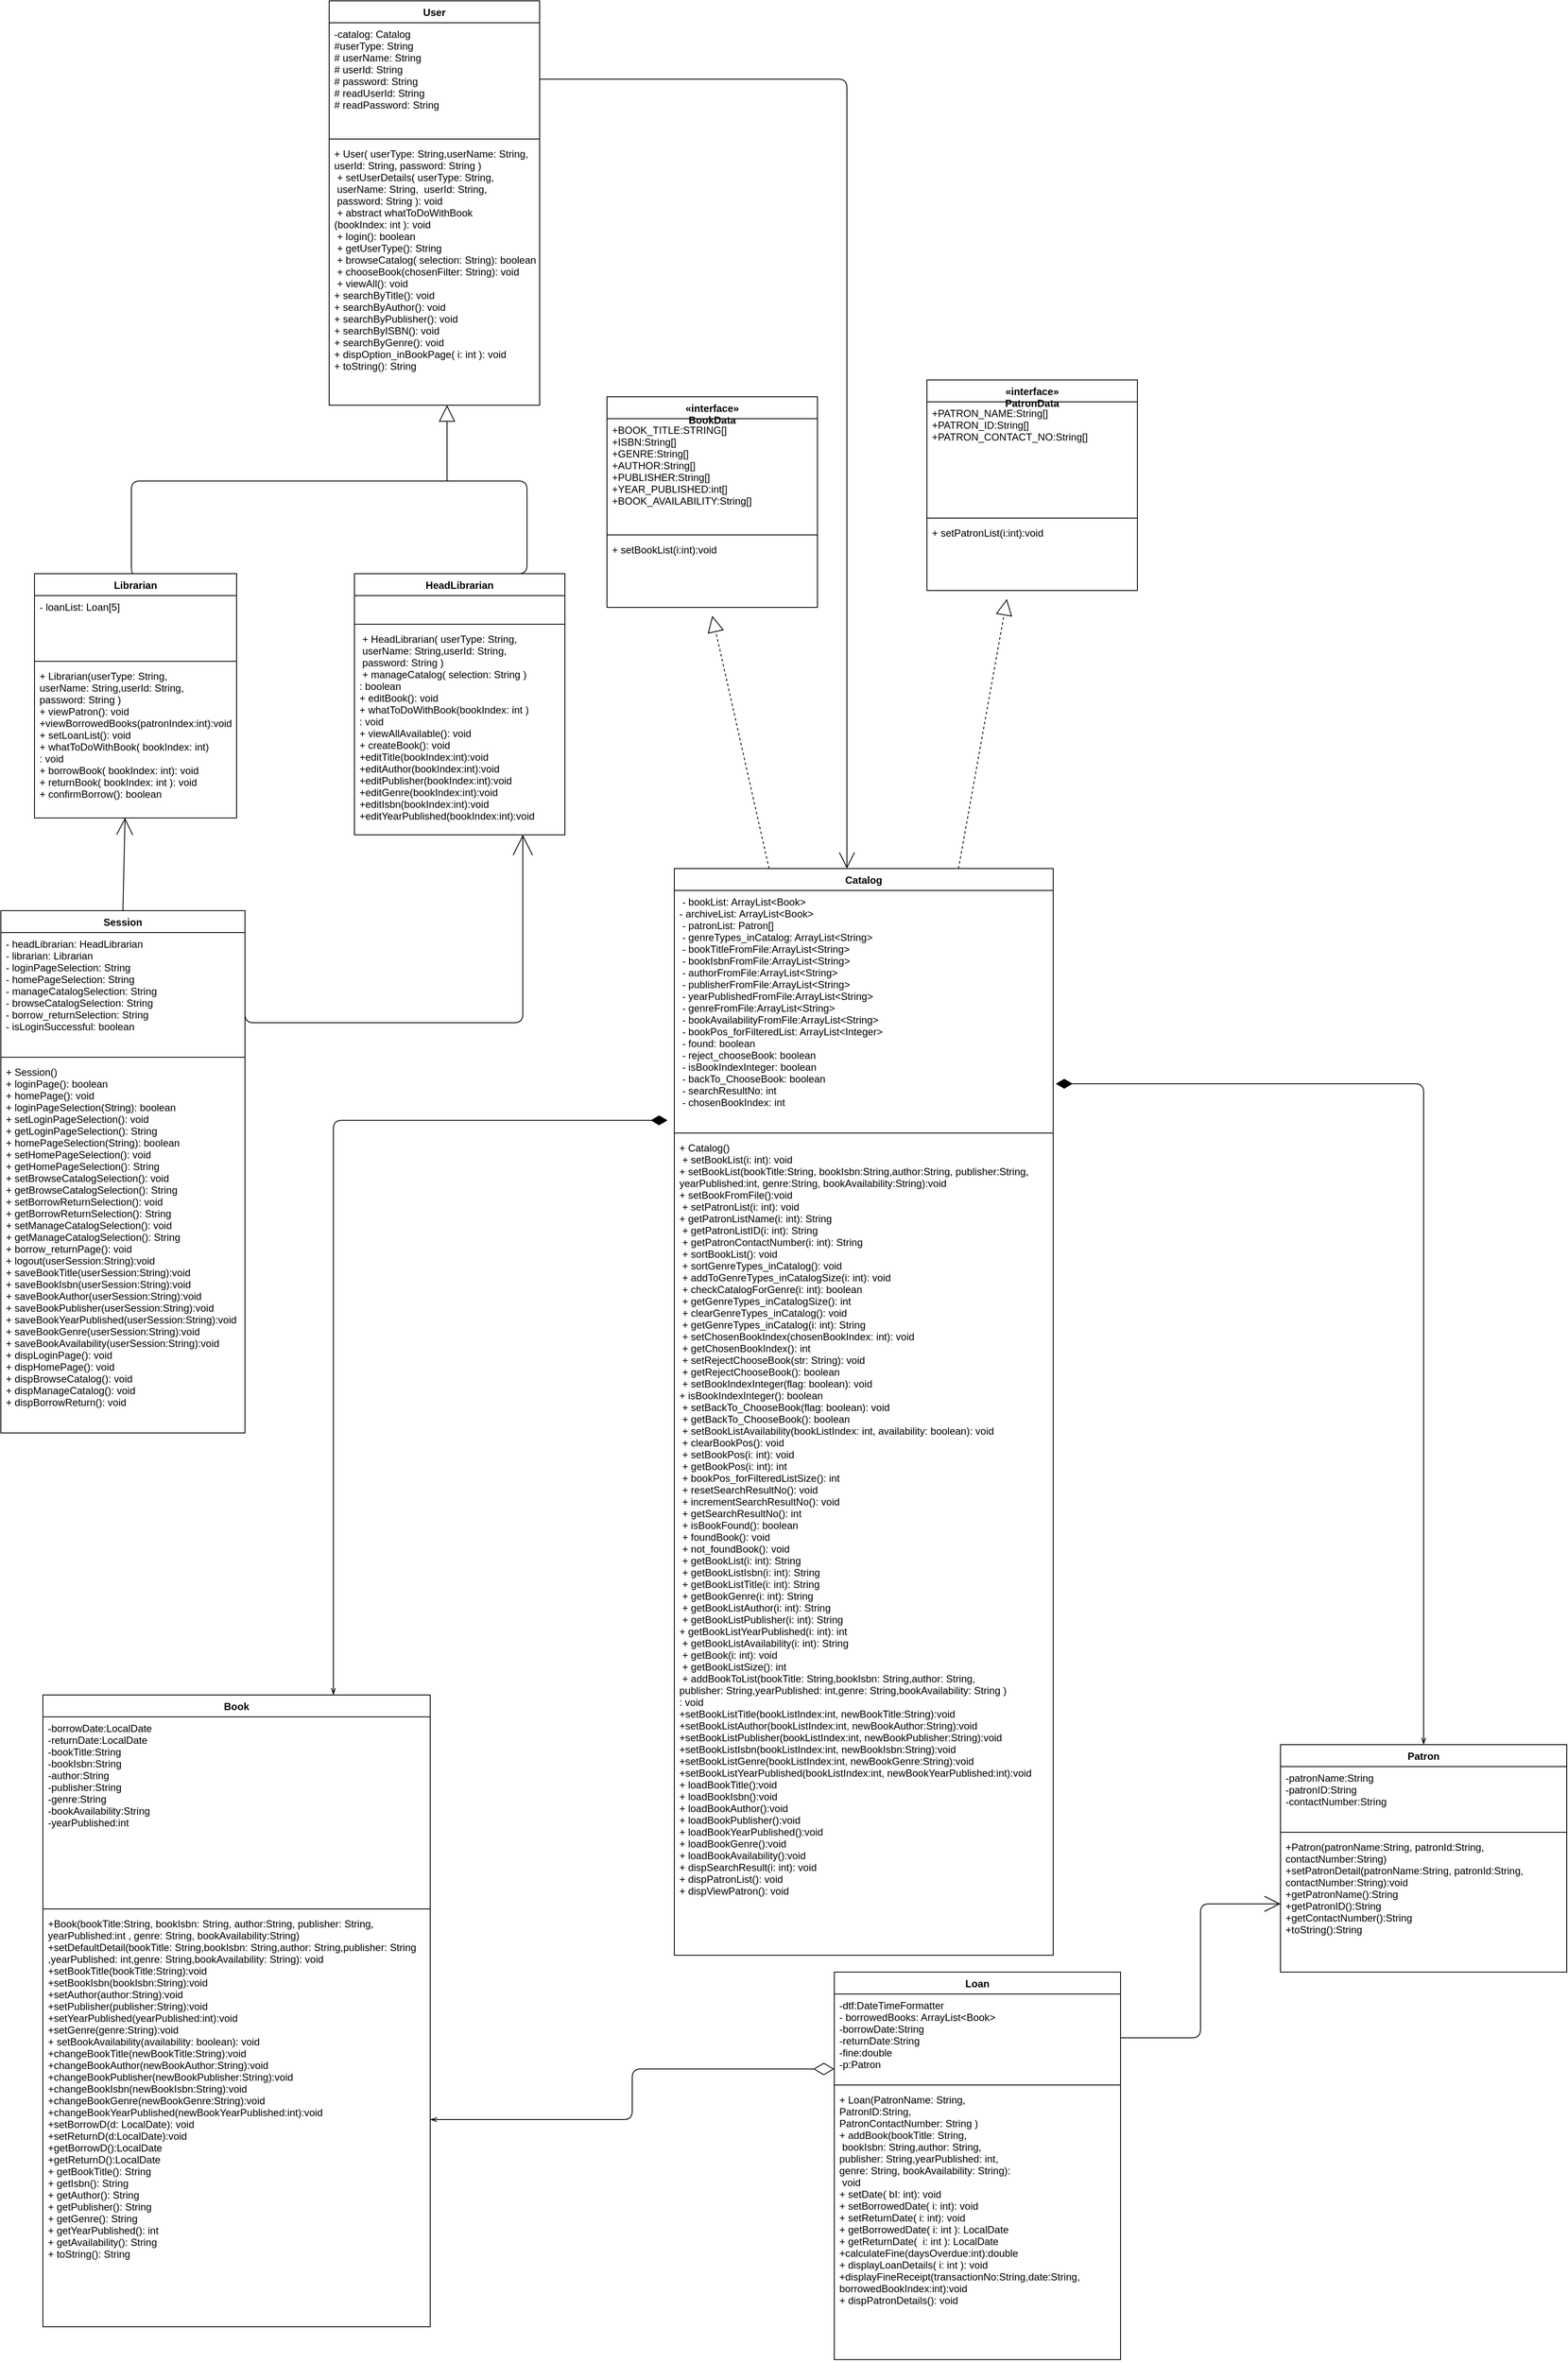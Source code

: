<mxfile>
    <diagram id="8YS385IrpmPssAD0AtMK" name="Page-1">
        <mxGraphModel dx="3287" dy="1290" grid="1" gridSize="10" guides="1" tooltips="1" connect="1" arrows="1" fold="1" page="1" pageScale="1" pageWidth="5000" pageHeight="5000" math="0" shadow="0">
            <root>
                <mxCell id="0"/>
                <mxCell id="1" parent="0"/>
                <mxCell id="22" style="edgeStyle=orthogonalEdgeStyle;html=1;exitX=0.75;exitY=0;exitDx=0;exitDy=0;endArrow=diamondThin;endFill=1;endSize=17;startArrow=openThin;startFill=0;entryX=-0.018;entryY=0.961;entryDx=0;entryDy=0;entryPerimeter=0;" parent="1" source="6" target="11" edge="1">
                    <mxGeometry relative="1" as="geometry">
                        <mxPoint x="1640" y="1850" as="targetPoint"/>
                    </mxGeometry>
                </mxCell>
                <mxCell id="6" value="Book" style="swimlane;fontStyle=1;align=center;verticalAlign=top;childLayout=stackLayout;horizontal=1;startSize=26;horizontalStack=0;resizeParent=1;resizeParentMax=0;resizeLast=0;collapsible=1;marginBottom=0;" parent="1" vertex="1">
                    <mxGeometry x="1030" y="2371" width="460" height="750" as="geometry"/>
                </mxCell>
                <mxCell id="7" value="-borrowDate:LocalDate&#10;-returnDate:LocalDate&#10;-bookTitle:String&#10;-bookIsbn:String&#10;-author:String&#10;-publisher:String&#10;-genre:String&#10;-bookAvailability:String&#10;-yearPublished:int" style="text;strokeColor=none;fillColor=none;align=left;verticalAlign=top;spacingLeft=4;spacingRight=4;overflow=hidden;rotatable=0;points=[[0,0.5],[1,0.5]];portConstraint=eastwest;" parent="6" vertex="1">
                    <mxGeometry y="26" width="460" height="224" as="geometry"/>
                </mxCell>
                <mxCell id="8" value="" style="line;strokeWidth=1;fillColor=none;align=left;verticalAlign=middle;spacingTop=-1;spacingLeft=3;spacingRight=3;rotatable=0;labelPosition=right;points=[];portConstraint=eastwest;strokeColor=inherit;" parent="6" vertex="1">
                    <mxGeometry y="250" width="460" height="8" as="geometry"/>
                </mxCell>
                <mxCell id="9" value="+Book(bookTitle:String, bookIsbn: String, author:String, publisher: String, &#10;yearPublished:int , genre: String, bookAvailability:String)&#10;+setDefaultDetail(bookTitle: String,bookIsbn: String,author: String,publisher: String&#10;,yearPublished: int,genre: String,bookAvailability: String): void  &#10;+setBookTitle(bookTitle:String):void&#10;+setBookIsbn(bookIsbn:String):void&#10;+setAuthor(author:String):void&#10;+setPublisher(publisher:String):void&#10;+setYearPublished(yearPublished:int):void&#10;+setGenre(genre:String):void&#10;+ setBookAvailability(availability: boolean): void &#10;+changeBookTitle(newBookTitle:String):void&#10;+changeBookAuthor(newBookAuthor:String):void&#10;+changeBookPublisher(newBookPublisher:String):void&#10;+changeBookIsbn(newBookIsbn:String):void&#10;+changeBookGenre(newBookGenre:String):void&#10;+changeBookYearPublished(newBookYearPublished:int):void&#10;+setBorrowD(d: LocalDate): void&#10;+setReturnD(d:LocalDate):void&#10;+getBorrowD():LocalDate&#10;+getReturnD():LocalDate&#10;+ getBookTitle(): String&#10;+ getIsbn(): String&#10;+ getAuthor(): String&#10;+ getPublisher(): String&#10;+ getGenre(): String &#10;+ getYearPublished(): int&#10;+ getAvailability(): String&#10;+ toString(): String&#10;&#10;" style="text;strokeColor=none;fillColor=none;align=left;verticalAlign=top;spacingLeft=4;spacingRight=4;overflow=hidden;rotatable=0;points=[[0,0.5],[1,0.5]];portConstraint=eastwest;" parent="6" vertex="1">
                    <mxGeometry y="258" width="460" height="492" as="geometry"/>
                </mxCell>
                <mxCell id="27" style="html=1;exitX=0.25;exitY=0;exitDx=0;exitDy=0;entryX=0.5;entryY=1;entryDx=0;entryDy=0;endArrow=block;endFill=0;endSize=17;dashed=1;" parent="1" source="10" edge="1">
                    <mxGeometry relative="1" as="geometry">
                        <mxPoint x="1825" y="1090" as="targetPoint"/>
                    </mxGeometry>
                </mxCell>
                <mxCell id="28" style="html=1;exitX=0.75;exitY=0;exitDx=0;exitDy=0;entryX=0.5;entryY=1;entryDx=0;entryDy=0;endArrow=block;endFill=0;endSize=17;dashed=1;" parent="1" source="10" edge="1">
                    <mxGeometry relative="1" as="geometry">
                        <mxPoint x="2175" y="1070" as="targetPoint"/>
                    </mxGeometry>
                </mxCell>
                <mxCell id="10" value="Catalog" style="swimlane;fontStyle=1;align=center;verticalAlign=top;childLayout=stackLayout;horizontal=1;startSize=26;horizontalStack=0;resizeParent=1;resizeParentMax=0;resizeLast=0;collapsible=1;marginBottom=0;" parent="1" vertex="1">
                    <mxGeometry x="1780" y="1390" width="450" height="1290" as="geometry"/>
                </mxCell>
                <mxCell id="11" value=" - bookList: ArrayList&lt;Book&gt; &#10;- archiveList: ArrayList&lt;Book&gt; &#10; - patronList: Patron[]  &#10; - genreTypes_inCatalog: ArrayList&lt;String&gt; &#10; - bookTitleFromFile:ArrayList&lt;String&gt;&#10; - bookIsbnFromFile:ArrayList&lt;String&gt;&#10; - authorFromFile:ArrayList&lt;String&gt;&#10; - publisherFromFile:ArrayList&lt;String&gt;&#10; - yearPublishedFromFile:ArrayList&lt;String&gt;&#10; - genreFromFile:ArrayList&lt;String&gt;&#10; - bookAvailabilityFromFile:ArrayList&lt;String&gt;&#10; - bookPos_forFilteredList: ArrayList&lt;Integer&gt; &#10; - found: boolean        &#10; - reject_chooseBook: boolean &#10; - isBookIndexInteger: boolean &#10; - backTo_ChooseBook: boolean &#10; - searchResultNo: int   &#10; - chosenBookIndex: int" style="text;strokeColor=none;fillColor=none;align=left;verticalAlign=top;spacingLeft=4;spacingRight=4;overflow=hidden;rotatable=0;points=[[0,0.5],[1,0.5]];portConstraint=eastwest;" parent="10" vertex="1">
                    <mxGeometry y="26" width="450" height="284" as="geometry"/>
                </mxCell>
                <mxCell id="12" value="" style="line;strokeWidth=1;fillColor=none;align=left;verticalAlign=middle;spacingTop=-1;spacingLeft=3;spacingRight=3;rotatable=0;labelPosition=right;points=[];portConstraint=eastwest;strokeColor=inherit;" parent="10" vertex="1">
                    <mxGeometry y="310" width="450" height="8" as="geometry"/>
                </mxCell>
                <mxCell id="13" value="+ Catalog()            &#10; + setBookList(i: int): void &#10;+ setBookList(bookTitle:String, bookIsbn:String,author:String, publisher:String,&#10;yearPublished:int, genre:String, bookAvailability:String):void&#10;+ setBookFromFile():void&#10; + setPatronList(i: int): void &#10;+ getPatronListName(i: int): String &#10; + getPatronListID(i: int): String &#10; + getPatronContactNumber(i: int): String &#10; + sortBookList(): void  &#10; + sortGenreTypes_inCatalog(): void &#10; + addToGenreTypes_inCatalogSize(i: int): void &#10; + checkCatalogForGenre(i: int): boolean &#10; + getGenreTypes_inCatalogSize(): int &#10; + clearGenreTypes_inCatalog(): void &#10; + getGenreTypes_inCatalog(i: int): String &#10; + setChosenBookIndex(chosenBookIndex: int): void &#10; + getChosenBookIndex(): int &#10; + setRejectChooseBook(str: String): void &#10; + getRejectChooseBook(): boolean &#10; + setBookIndexInteger(flag: boolean): void &#10;+ isBookIndexInteger(): boolean &#10; + setBackTo_ChooseBook(flag: boolean): void &#10; + getBackTo_ChooseBook(): boolean &#10; + setBookListAvailability(bookListIndex: int, availability: boolean): void &#10; + clearBookPos(): void &#10; + setBookPos(i: int): void &#10; + getBookPos(i: int): int &#10; + bookPos_forFilteredListSize(): int &#10; + resetSearchResultNo(): void &#10; + incrementSearchResultNo(): void &#10; + getSearchResultNo(): int &#10; + isBookFound(): boolean &#10; + foundBook(): void   &#10; + not_foundBook(): void&#10; + getBookList(i: int): String &#10; + getBookListIsbn(i: int): String &#10; + getBookListTitle(i: int): String &#10; + getBookGenre(i: int): String &#10; + getBookListAuthor(i: int): String &#10; + getBookListPublisher(i: int): String &#10;+ getBookListYearPublished(i: int): int &#10; + getBookListAvailability(i: int): String &#10; + getBook(i: int): void &#10; + getBookListSize(): int&#10; + addBookToList(bookTitle: String,bookIsbn: String,author: String,&#10;publisher: String,yearPublished: int,genre: String,bookAvailability: String )&#10;: void   &#10;+setBookListTitle(bookListIndex:int, newBookTitle:String):void&#10;+setBookListAuthor(bookListIndex:int, newBookAuthor:String):void&#10;+setBookListPublisher(bookListIndex:int, newBookPublisher:String):void&#10;+setBookListIsbn(bookListIndex:int, newBookIsbn:String):void&#10;+setBookListGenre(bookListIndex:int, newBookGenre:String):void&#10;+setBookListYearPublished(bookListIndex:int, newBookYearPublished:int):void&#10;+ loadBookTitle():void  &#10;+ loadBookIsbn():void  &#10;+ loadBookAuthor():void  &#10;+ loadBookPublisher():void  &#10;+ loadBookYearPublished():void  &#10;+ loadBookGenre():void  &#10;+ loadBookAvailability():void         &#10;+ dispSearchResult(i: int): void &#10;+ dispPatronList(): void &#10;+ dispViewPatron(): void " style="text;strokeColor=none;fillColor=none;align=left;verticalAlign=top;spacingLeft=4;spacingRight=4;overflow=hidden;rotatable=0;points=[[0,0.5],[1,0.5]];portConstraint=eastwest;" parent="10" vertex="1">
                    <mxGeometry y="318" width="450" height="972" as="geometry"/>
                </mxCell>
                <mxCell id="14" value="Loan" style="swimlane;fontStyle=1;align=center;verticalAlign=top;childLayout=stackLayout;horizontal=1;startSize=26;horizontalStack=0;resizeParent=1;resizeParentMax=0;resizeLast=0;collapsible=1;marginBottom=0;" parent="1" vertex="1">
                    <mxGeometry x="1970" y="2700" width="340" height="460" as="geometry"/>
                </mxCell>
                <mxCell id="15" value="-dtf:DateTimeFormatter&#10;- borrowedBooks: ArrayList&lt;Book&gt;&#10;-borrowDate:String&#10;-returnDate:String&#10;-fine:double&#10;-p:Patron" style="text;strokeColor=none;fillColor=none;align=left;verticalAlign=top;spacingLeft=4;spacingRight=4;overflow=hidden;rotatable=0;points=[[0,0.5],[1,0.5]];portConstraint=eastwest;" parent="14" vertex="1">
                    <mxGeometry y="26" width="340" height="104" as="geometry"/>
                </mxCell>
                <mxCell id="16" value="" style="line;strokeWidth=1;fillColor=none;align=left;verticalAlign=middle;spacingTop=-1;spacingLeft=3;spacingRight=3;rotatable=0;labelPosition=right;points=[];portConstraint=eastwest;strokeColor=inherit;" parent="14" vertex="1">
                    <mxGeometry y="130" width="340" height="8" as="geometry"/>
                </mxCell>
                <mxCell id="17" value="+ Loan(PatronName: String, &#10;PatronID:String, &#10;PatronContactNumber: String )&#10;+ addBook(bookTitle: String,&#10; bookIsbn: String,author: String, &#10;publisher: String,yearPublished: int,&#10;genre: String, bookAvailability: String):&#10; void            &#10;+ setDate( bI: int): void &#10;+ setBorrowedDate( i: int): void &#10;+ setReturnDate( i: int): void                                            &#10;+ getBorrowedDate( i: int ): LocalDate &#10;+ getReturnDate(  i: int ): LocalDate &#10;+calculateFine(daysOverdue:int):double&#10;+ displayLoanDetails( i: int ): void&#10;+displayFineReceipt(transactionNo:String,date:String,&#10;borrowedBookIndex:int):void&#10;+ dispPatronDetails(): void    " style="text;strokeColor=none;fillColor=none;align=left;verticalAlign=top;spacingLeft=4;spacingRight=4;overflow=hidden;rotatable=0;points=[[0,0.5],[1,0.5]];portConstraint=eastwest;" parent="14" vertex="1">
                    <mxGeometry y="138" width="340" height="322" as="geometry"/>
                </mxCell>
                <mxCell id="24" style="edgeStyle=orthogonalEdgeStyle;html=1;exitX=0.5;exitY=0;exitDx=0;exitDy=0;entryX=1.007;entryY=0.808;entryDx=0;entryDy=0;entryPerimeter=0;endArrow=diamondThin;endFill=1;endSize=17;startArrow=openThin;startFill=0;" parent="1" source="18" target="11" edge="1">
                    <mxGeometry relative="1" as="geometry"/>
                </mxCell>
                <mxCell id="18" value="Patron" style="swimlane;fontStyle=1;align=center;verticalAlign=top;childLayout=stackLayout;horizontal=1;startSize=26;horizontalStack=0;resizeParent=1;resizeParentMax=0;resizeLast=0;collapsible=1;marginBottom=0;" parent="1" vertex="1">
                    <mxGeometry x="2500" y="2430" width="340" height="270" as="geometry"/>
                </mxCell>
                <mxCell id="19" value="-patronName:String&#10;-patronID:String&#10;-contactNumber:String&#10;" style="text;strokeColor=none;fillColor=none;align=left;verticalAlign=top;spacingLeft=4;spacingRight=4;overflow=hidden;rotatable=0;points=[[0,0.5],[1,0.5]];portConstraint=eastwest;" parent="18" vertex="1">
                    <mxGeometry y="26" width="340" height="74" as="geometry"/>
                </mxCell>
                <mxCell id="20" value="" style="line;strokeWidth=1;fillColor=none;align=left;verticalAlign=middle;spacingTop=-1;spacingLeft=3;spacingRight=3;rotatable=0;labelPosition=right;points=[];portConstraint=eastwest;strokeColor=inherit;" parent="18" vertex="1">
                    <mxGeometry y="100" width="340" height="8" as="geometry"/>
                </mxCell>
                <mxCell id="21" value="+Patron(patronName:String, patronId:String,&#10;contactNumber:String)&#10;+setPatronDetail(patronName:String, patronId:String,&#10;contactNumber:String):void&#10;+getPatronName():String&#10;+getPatronID():String&#10;+getContactNumber():String&#10;+toString():String" style="text;strokeColor=none;fillColor=none;align=left;verticalAlign=top;spacingLeft=4;spacingRight=4;overflow=hidden;rotatable=0;points=[[0,0.5],[1,0.5]];portConstraint=eastwest;" parent="18" vertex="1">
                    <mxGeometry y="108" width="340" height="162" as="geometry"/>
                </mxCell>
                <mxCell id="29" value="User" style="swimlane;fontStyle=1;align=center;verticalAlign=top;childLayout=stackLayout;horizontal=1;startSize=26;horizontalStack=0;resizeParent=1;resizeParentMax=0;resizeLast=0;collapsible=1;marginBottom=0;" parent="1" vertex="1">
                    <mxGeometry x="1370" y="360" width="250" height="480" as="geometry"/>
                </mxCell>
                <mxCell id="30" value="-catalog: Catalog     &#10;#userType: String     &#10;# userName: String     &#10;# userId: String       &#10;# password: String     &#10;# readUserId: String  &#10;# readPassword: String " style="text;strokeColor=none;fillColor=none;align=left;verticalAlign=top;spacingLeft=4;spacingRight=4;overflow=hidden;rotatable=0;points=[[0,0.5],[1,0.5]];portConstraint=eastwest;" parent="29" vertex="1">
                    <mxGeometry y="26" width="250" height="134" as="geometry"/>
                </mxCell>
                <mxCell id="31" value="" style="line;strokeWidth=1;fillColor=none;align=left;verticalAlign=middle;spacingTop=-1;spacingLeft=3;spacingRight=3;rotatable=0;labelPosition=right;points=[];portConstraint=eastwest;strokeColor=inherit;" parent="29" vertex="1">
                    <mxGeometry y="160" width="250" height="8" as="geometry"/>
                </mxCell>
                <mxCell id="32" value="+ User( userType: String,userName: String, &#10;userId: String, password: String )                      &#10; + setUserDetails( userType: String,&#10; userName: String,  userId: String,&#10; password: String ): void                &#10; + abstract whatToDoWithBook&#10;(bookIndex: int ): void                &#10; + login(): boolean    &#10; + getUserType(): String &#10; + browseCatalog( selection: String): boolean             &#10; + chooseBook(chosenFilter: String): void                &#10; + viewAll(): void       &#10;+ searchByTitle(): void &#10;+ searchByAuthor(): void&#10;+ searchByPublisher(): void &#10;+ searchByISBN(): void &#10;+ searchByGenre(): void&#10;+ dispOption_inBookPage( i: int ): void                &#10;+ toString(): String   " style="text;strokeColor=none;fillColor=none;align=left;verticalAlign=top;spacingLeft=4;spacingRight=4;overflow=hidden;rotatable=0;points=[[0,0.5],[1,0.5]];portConstraint=eastwest;" parent="29" vertex="1">
                    <mxGeometry y="168" width="250" height="312" as="geometry"/>
                </mxCell>
                <mxCell id="41" style="edgeStyle=elbowEdgeStyle;html=1;endArrow=block;endFill=0;endSize=17;" parent="1" target="32" edge="1">
                    <mxGeometry relative="1" as="geometry">
                        <mxPoint x="1510" y="930" as="sourcePoint"/>
                        <mxPoint x="1450" y="740" as="targetPoint"/>
                        <Array as="points"/>
                    </mxGeometry>
                </mxCell>
                <mxCell id="71" style="edgeStyle=orthogonalEdgeStyle;html=1;exitX=0.5;exitY=0;exitDx=0;exitDy=0;endArrow=none;endFill=0;" parent="1" source="33" edge="1">
                    <mxGeometry relative="1" as="geometry">
                        <mxPoint x="1510" y="930.0" as="targetPoint"/>
                        <Array as="points">
                            <mxPoint x="1605" y="930"/>
                        </Array>
                    </mxGeometry>
                </mxCell>
                <mxCell id="33" value="HeadLibrarian" style="swimlane;fontStyle=1;align=center;verticalAlign=top;childLayout=stackLayout;horizontal=1;startSize=26;horizontalStack=0;resizeParent=1;resizeParentMax=0;resizeLast=0;collapsible=1;marginBottom=0;" parent="1" vertex="1">
                    <mxGeometry x="1400" y="1040" width="250" height="310" as="geometry"/>
                </mxCell>
                <mxCell id="72" value="&amp;nbsp;" style="text;strokeColor=none;align=center;fillColor=none;html=1;verticalAlign=middle;whiteSpace=wrap;rounded=0;" parent="33" vertex="1">
                    <mxGeometry y="26" width="250" height="30" as="geometry"/>
                </mxCell>
                <mxCell id="35" value="" style="line;strokeWidth=1;fillColor=none;align=left;verticalAlign=middle;spacingTop=-1;spacingLeft=3;spacingRight=3;rotatable=0;labelPosition=right;points=[];portConstraint=eastwest;strokeColor=inherit;" parent="33" vertex="1">
                    <mxGeometry y="56" width="250" height="8" as="geometry"/>
                </mxCell>
                <mxCell id="36" value=" + HeadLibrarian( userType: String, &#10; userName: String,userId: String,   &#10; password: String )                  &#10; + manageCatalog( selection: String )&#10;: boolean           &#10;+ editBook(): void   &#10;+ whatToDoWithBook(bookIndex: int )&#10;: void               &#10;+ viewAllAvailable(): void &#10;+ createBook(): void &#10;+editTitle(bookIndex:int):void&#10;+editAuthor(bookIndex:int):void&#10;+editPublisher(bookIndex:int):void&#10;+editGenre(bookIndex:int):void&#10;+editIsbn(bookIndex:int):void&#10;+editYearPublished(bookIndex:int):void&#10;" style="text;strokeColor=none;fillColor=none;align=left;verticalAlign=top;spacingLeft=4;spacingRight=4;overflow=hidden;rotatable=0;points=[[0,0.5],[1,0.5]];portConstraint=eastwest;" parent="33" vertex="1">
                    <mxGeometry y="64" width="250" height="246" as="geometry"/>
                </mxCell>
                <mxCell id="43" style="edgeStyle=elbowEdgeStyle;html=1;exitX=0.5;exitY=0;exitDx=0;exitDy=0;endArrow=none;endFill=0;endSize=17;" parent="1" source="37" edge="1">
                    <mxGeometry relative="1" as="geometry">
                        <mxPoint x="1510" y="930" as="targetPoint"/>
                        <Array as="points">
                            <mxPoint x="1135" y="1010"/>
                            <mxPoint x="1260" y="990"/>
                            <mxPoint x="1330" y="1020"/>
                        </Array>
                    </mxGeometry>
                </mxCell>
                <mxCell id="37" value="Librarian" style="swimlane;fontStyle=1;align=center;verticalAlign=top;childLayout=stackLayout;horizontal=1;startSize=26;horizontalStack=0;resizeParent=1;resizeParentMax=0;resizeLast=0;collapsible=1;marginBottom=0;" parent="1" vertex="1">
                    <mxGeometry x="1020" y="1040" width="240" height="290" as="geometry"/>
                </mxCell>
                <mxCell id="38" value="- loanList: Loan[5]" style="text;strokeColor=none;fillColor=none;align=left;verticalAlign=top;spacingLeft=4;spacingRight=4;overflow=hidden;rotatable=0;points=[[0,0.5],[1,0.5]];portConstraint=eastwest;" parent="37" vertex="1">
                    <mxGeometry y="26" width="240" height="74" as="geometry"/>
                </mxCell>
                <mxCell id="39" value="" style="line;strokeWidth=1;fillColor=none;align=left;verticalAlign=middle;spacingTop=-1;spacingLeft=3;spacingRight=3;rotatable=0;labelPosition=right;points=[];portConstraint=eastwest;strokeColor=inherit;" parent="37" vertex="1">
                    <mxGeometry y="100" width="240" height="8" as="geometry"/>
                </mxCell>
                <mxCell id="40" value="+ Librarian(userType: String, &#10;userName: String,userId: String, &#10;password: String )                  &#10;+ viewPatron(): void&#10;+viewBorrowedBooks(patronIndex:int):void &#10;+ setLoanList(): void &#10;+ whatToDoWithBook( bookIndex: int)&#10;: void  &#10;+ borrowBook( bookIndex: int): void  &#10;+ returnBook( bookIndex: int ): void    &#10;+ confirmBorrow(): boolean " style="text;strokeColor=none;fillColor=none;align=left;verticalAlign=top;spacingLeft=4;spacingRight=4;overflow=hidden;rotatable=0;points=[[0,0.5],[1,0.5]];portConstraint=eastwest;" parent="37" vertex="1">
                    <mxGeometry y="108" width="240" height="182" as="geometry"/>
                </mxCell>
                <mxCell id="44" style="edgeStyle=elbowEdgeStyle;html=1;exitX=1;exitY=0.5;exitDx=0;exitDy=0;endArrow=open;endFill=0;endSize=17;" parent="1" source="30" edge="1">
                    <mxGeometry relative="1" as="geometry">
                        <mxPoint x="1985" y="1390" as="targetPoint"/>
                        <Array as="points">
                            <mxPoint x="1985" y="1470"/>
                        </Array>
                    </mxGeometry>
                </mxCell>
                <mxCell id="47" style="edgeStyle=elbowEdgeStyle;html=1;exitX=1;exitY=0.5;exitDx=0;exitDy=0;entryX=0;entryY=0.25;entryDx=0;entryDy=0;endArrow=diamondThin;endFill=0;endSize=22;startArrow=openThin;startFill=0;" parent="1" source="9" target="14" edge="1">
                    <mxGeometry relative="1" as="geometry"/>
                </mxCell>
                <mxCell id="48" style="edgeStyle=elbowEdgeStyle;html=1;exitX=0;exitY=0.5;exitDx=0;exitDy=0;entryX=1;entryY=0.5;entryDx=0;entryDy=0;endArrow=none;endFill=0;endSize=17;startArrow=open;startFill=0;startSize=17;" parent="1" source="21" target="15" edge="1">
                    <mxGeometry relative="1" as="geometry"/>
                </mxCell>
                <mxCell id="49" value="Session" style="swimlane;fontStyle=1;align=center;verticalAlign=top;childLayout=stackLayout;horizontal=1;startSize=26;horizontalStack=0;resizeParent=1;resizeParentMax=0;resizeLast=0;collapsible=1;marginBottom=0;" parent="1" vertex="1">
                    <mxGeometry x="980" y="1440" width="290" height="620" as="geometry"/>
                </mxCell>
                <mxCell id="50" value="- headLibrarian: HeadLibrarian &#10;- librarian: Librarian &#10;- loginPageSelection: String &#10;- homePageSelection: String &#10;- manageCatalogSelection: String &#10;- browseCatalogSelection: String &#10;- borrow_returnSelection: String&#10;- isLoginSuccessful: boolean" style="text;strokeColor=none;fillColor=none;align=left;verticalAlign=top;spacingLeft=4;spacingRight=4;overflow=hidden;rotatable=0;points=[[0,0.5],[1,0.5]];portConstraint=eastwest;" parent="49" vertex="1">
                    <mxGeometry y="26" width="290" height="144" as="geometry"/>
                </mxCell>
                <mxCell id="51" value="" style="line;strokeWidth=1;fillColor=none;align=left;verticalAlign=middle;spacingTop=-1;spacingLeft=3;spacingRight=3;rotatable=0;labelPosition=right;points=[];portConstraint=eastwest;strokeColor=inherit;" parent="49" vertex="1">
                    <mxGeometry y="170" width="290" height="8" as="geometry"/>
                </mxCell>
                <mxCell id="52" value="+ Session()           &#10;+ loginPage(): boolean&#10;+ homePage(): void     &#10;+ loginPageSelection(String): boolean &#10;+ setLoginPageSelection(): void &#10;+ getLoginPageSelection(): String &#10;+ homePageSelection(String): boolean &#10;+ setHomePageSelection(): void &#10;+ getHomePageSelection(): String &#10;+ setBrowseCatalogSelection(): void &#10;+ getBrowseCatalogSelection(): String &#10;+ setBorrowReturnSelection(): void &#10;+ getBorrowReturnSelection(): String &#10;+ setManageCatalogSelection(): void &#10;+ getManageCatalogSelection(): String &#10;+ borrow_returnPage(): void &#10;+ logout(userSession:String):void&#10;+ saveBookTitle(userSession:String):void&#10;+ saveBookIsbn(userSession:String):void&#10;+ saveBookAuthor(userSession:String):void&#10;+ saveBookPublisher(userSession:String):void&#10;+ saveBookYearPublished(userSession:String):void&#10;+ saveBookGenre(userSession:String):void&#10;+ saveBookAvailability(userSession:String):void&#10;+ dispLoginPage(): void &#10;+ dispHomePage(): void &#10;+ dispBrowseCatalog(): void&#10;+ dispManageCatalog(): void&#10;+ dispBorrowReturn(): void" style="text;strokeColor=none;fillColor=none;align=left;verticalAlign=top;spacingLeft=4;spacingRight=4;overflow=hidden;rotatable=0;points=[[0,0.5],[1,0.5]];portConstraint=eastwest;" parent="49" vertex="1">
                    <mxGeometry y="178" width="290" height="442" as="geometry"/>
                </mxCell>
                <mxCell id="54" style="edgeStyle=orthogonalEdgeStyle;html=1;exitX=1;exitY=0.5;exitDx=0;exitDy=0;startArrow=none;startFill=0;endArrow=open;endFill=0;startSize=17;endSize=22;" parent="1" source="50" edge="1">
                    <mxGeometry relative="1" as="geometry">
                        <mxPoint x="1600" y="1350" as="targetPoint"/>
                        <Array as="points">
                            <mxPoint x="1270" y="1573"/>
                            <mxPoint x="1600" y="1573"/>
                        </Array>
                    </mxGeometry>
                </mxCell>
                <mxCell id="70" value="" style="endArrow=open;html=1;exitX=0.5;exitY=0;exitDx=0;exitDy=0;entryX=0.448;entryY=0.999;entryDx=0;entryDy=0;entryPerimeter=0;endFill=0;endSize=18;" parent="1" source="49" target="40" edge="1">
                    <mxGeometry width="50" height="50" relative="1" as="geometry">
                        <mxPoint x="1300" y="1140" as="sourcePoint"/>
                        <mxPoint x="1350" y="1090" as="targetPoint"/>
                    </mxGeometry>
                </mxCell>
                <mxCell id="77" value="«interface»&#10;BookData" style="swimlane;fontStyle=1;align=center;verticalAlign=top;childLayout=stackLayout;horizontal=1;startSize=26;horizontalStack=0;resizeParent=1;resizeParentMax=0;resizeLast=0;collapsible=1;marginBottom=0;" vertex="1" parent="1">
                    <mxGeometry x="1700" y="830" width="250" height="250" as="geometry">
                        <mxRectangle x="1710" y="470" width="100" height="40" as="alternateBounds"/>
                    </mxGeometry>
                </mxCell>
                <mxCell id="78" value="+BOOK_TITLE:STRING[]&#10;+ISBN:String[]&#10;+GENRE:String[]&#10;+AUTHOR:String[]&#10;+PUBLISHER:String[]&#10;+YEAR_PUBLISHED:int[]&#10;+BOOK_AVAILABILITY:String[]&#10;&#10;" style="text;strokeColor=none;fillColor=none;align=left;verticalAlign=top;spacingLeft=4;spacingRight=4;overflow=hidden;rotatable=0;points=[[0,0.5],[1,0.5]];portConstraint=eastwest;" vertex="1" parent="77">
                    <mxGeometry y="26" width="250" height="134" as="geometry"/>
                </mxCell>
                <mxCell id="79" value="" style="line;strokeWidth=1;fillColor=none;align=left;verticalAlign=middle;spacingTop=-1;spacingLeft=3;spacingRight=3;rotatable=0;labelPosition=right;points=[];portConstraint=eastwest;strokeColor=inherit;" vertex="1" parent="77">
                    <mxGeometry y="160" width="250" height="8" as="geometry"/>
                </mxCell>
                <mxCell id="80" value="+ setBookList(i:int):void " style="text;strokeColor=none;fillColor=none;align=left;verticalAlign=top;spacingLeft=4;spacingRight=4;overflow=hidden;rotatable=0;points=[[0,0.5],[1,0.5]];portConstraint=eastwest;" vertex="1" parent="77">
                    <mxGeometry y="168" width="250" height="82" as="geometry"/>
                </mxCell>
                <mxCell id="81" value="«interface»&#10;PatronData" style="swimlane;fontStyle=1;align=center;verticalAlign=top;childLayout=stackLayout;horizontal=1;startSize=26;horizontalStack=0;resizeParent=1;resizeParentMax=0;resizeLast=0;collapsible=1;marginBottom=0;" vertex="1" parent="1">
                    <mxGeometry x="2080" y="810" width="250" height="250" as="geometry">
                        <mxRectangle x="1710" y="470" width="100" height="40" as="alternateBounds"/>
                    </mxGeometry>
                </mxCell>
                <mxCell id="82" value="+PATRON_NAME:String[]&#10;+PATRON_ID:String[]&#10;+PATRON_CONTACT_NO:String[]&#10;&#10;" style="text;strokeColor=none;fillColor=none;align=left;verticalAlign=top;spacingLeft=4;spacingRight=4;overflow=hidden;rotatable=0;points=[[0,0.5],[1,0.5]];portConstraint=eastwest;" vertex="1" parent="81">
                    <mxGeometry y="26" width="250" height="134" as="geometry"/>
                </mxCell>
                <mxCell id="83" value="" style="line;strokeWidth=1;fillColor=none;align=left;verticalAlign=middle;spacingTop=-1;spacingLeft=3;spacingRight=3;rotatable=0;labelPosition=right;points=[];portConstraint=eastwest;strokeColor=inherit;" vertex="1" parent="81">
                    <mxGeometry y="160" width="250" height="8" as="geometry"/>
                </mxCell>
                <mxCell id="84" value="+ setPatronList(i:int):void " style="text;strokeColor=none;fillColor=none;align=left;verticalAlign=top;spacingLeft=4;spacingRight=4;overflow=hidden;rotatable=0;points=[[0,0.5],[1,0.5]];portConstraint=eastwest;" vertex="1" parent="81">
                    <mxGeometry y="168" width="250" height="82" as="geometry"/>
                </mxCell>
            </root>
        </mxGraphModel>
    </diagram>
</mxfile>